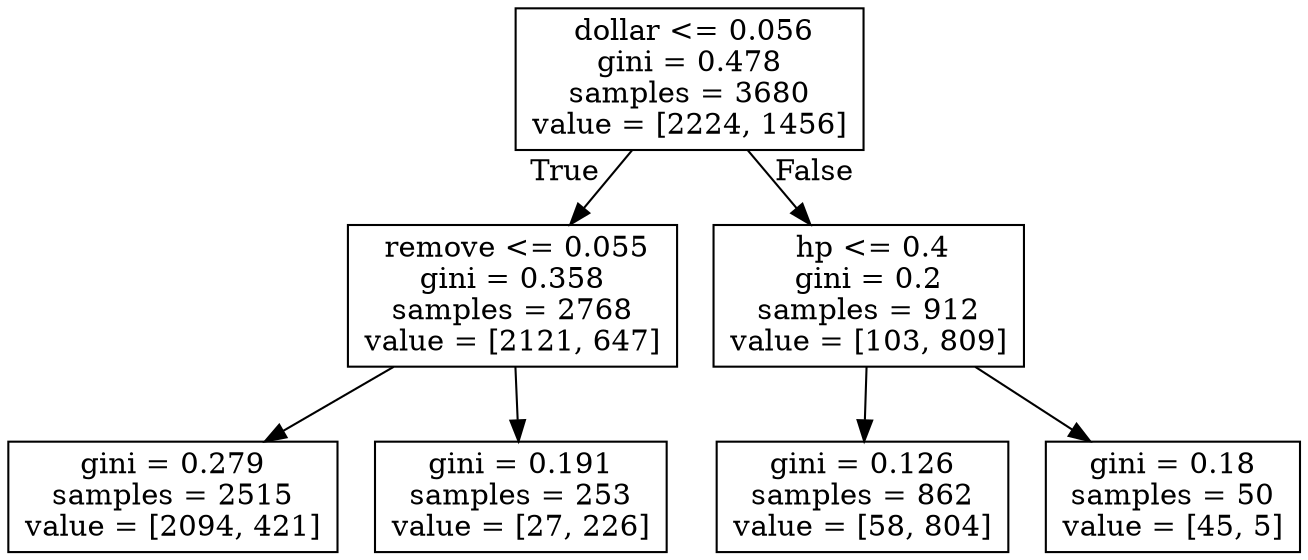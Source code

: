 digraph Tree {
node [shape=box] ;
0 [label=" dollar <= 0.056\ngini = 0.478\nsamples = 3680\nvalue = [2224, 1456]"] ;
1 [label=" remove <= 0.055\ngini = 0.358\nsamples = 2768\nvalue = [2121, 647]"] ;
0 -> 1 [labeldistance=2.5, labelangle=45, headlabel="True"] ;
2 [label="gini = 0.279\nsamples = 2515\nvalue = [2094, 421]"] ;
1 -> 2 ;
3 [label="gini = 0.191\nsamples = 253\nvalue = [27, 226]"] ;
1 -> 3 ;
4 [label=" hp <= 0.4\ngini = 0.2\nsamples = 912\nvalue = [103, 809]"] ;
0 -> 4 [labeldistance=2.5, labelangle=-45, headlabel="False"] ;
5 [label="gini = 0.126\nsamples = 862\nvalue = [58, 804]"] ;
4 -> 5 ;
6 [label="gini = 0.18\nsamples = 50\nvalue = [45, 5]"] ;
4 -> 6 ;
}